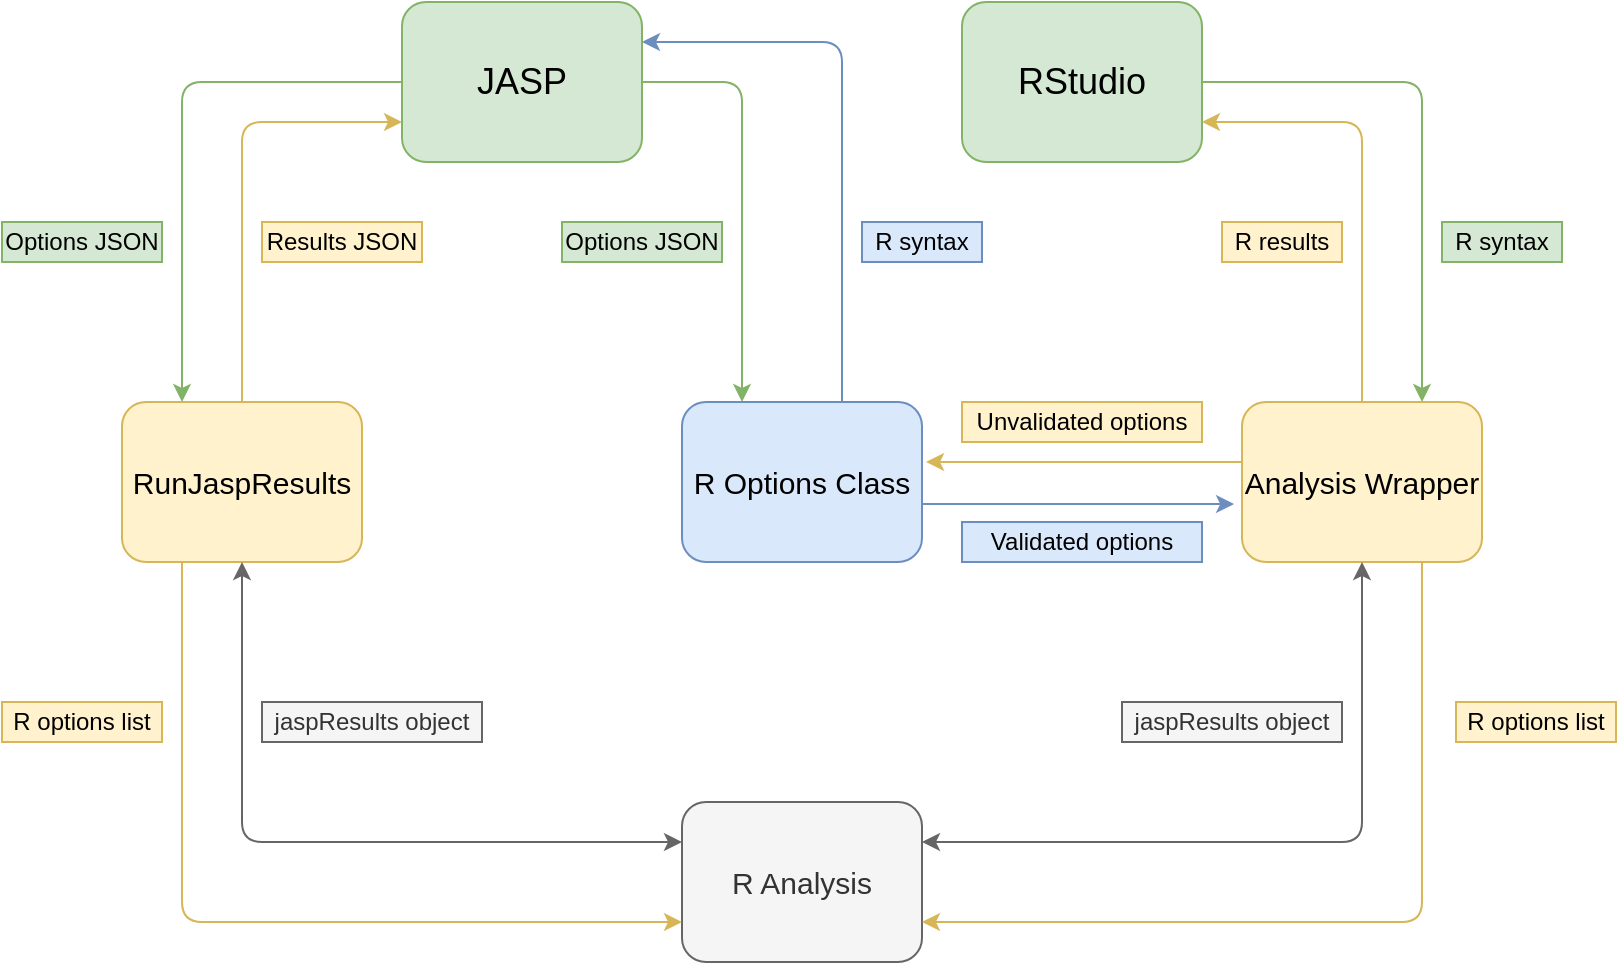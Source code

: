 <mxfile version="13.8.5" type="device"><diagram id="6Q-h3K_LGtiC8XrD3W-H" name="Page-2"><mxGraphModel dx="2062" dy="1123" grid="1" gridSize="10" guides="1" tooltips="1" connect="1" arrows="1" fold="1" page="1" pageScale="1" pageWidth="827" pageHeight="1169" math="0" shadow="0"><root><mxCell id="UhBuGWatnsZtoxBBEpNy-0"/><mxCell id="UhBuGWatnsZtoxBBEpNy-1" parent="UhBuGWatnsZtoxBBEpNy-0"/><mxCell id="FO_fIPwQd0gCDU-hzkTw-0" style="edgeStyle=orthogonalEdgeStyle;rounded=1;orthogonalLoop=1;jettySize=auto;html=1;entryX=0.25;entryY=0;entryDx=0;entryDy=0;fillColor=#d5e8d4;strokeColor=#82b366;" parent="UhBuGWatnsZtoxBBEpNy-1" source="FO_fIPwQd0gCDU-hzkTw-2" target="FO_fIPwQd0gCDU-hzkTw-15" edge="1"><mxGeometry relative="1" as="geometry"><Array as="points"><mxPoint x="190" y="240"/></Array></mxGeometry></mxCell><mxCell id="FO_fIPwQd0gCDU-hzkTw-1" style="edgeStyle=orthogonalEdgeStyle;rounded=1;orthogonalLoop=1;jettySize=auto;html=1;entryX=0.25;entryY=0;entryDx=0;entryDy=0;fillColor=#d5e8d4;strokeColor=#82b366;" parent="UhBuGWatnsZtoxBBEpNy-1" source="FO_fIPwQd0gCDU-hzkTw-2" target="FO_fIPwQd0gCDU-hzkTw-7" edge="1"><mxGeometry relative="1" as="geometry"/></mxCell><mxCell id="FO_fIPwQd0gCDU-hzkTw-2" value="&lt;font style=&quot;font-size: 18px&quot;&gt;JASP&lt;/font&gt;" style="rounded=1;whiteSpace=wrap;html=1;fontSize=12;glass=0;strokeWidth=1;shadow=0;fillColor=#d5e8d4;strokeColor=#82b366;" parent="UhBuGWatnsZtoxBBEpNy-1" vertex="1"><mxGeometry x="300" y="200" width="120" height="80" as="geometry"/></mxCell><mxCell id="FO_fIPwQd0gCDU-hzkTw-3" style="edgeStyle=orthogonalEdgeStyle;rounded=1;orthogonalLoop=1;jettySize=auto;html=1;exitX=1;exitY=0.5;exitDx=0;exitDy=0;entryX=0.75;entryY=0;entryDx=0;entryDy=0;fillColor=#d5e8d4;strokeColor=#82b366;" parent="UhBuGWatnsZtoxBBEpNy-1" source="FO_fIPwQd0gCDU-hzkTw-4" target="FO_fIPwQd0gCDU-hzkTw-12" edge="1"><mxGeometry relative="1" as="geometry"/></mxCell><mxCell id="FO_fIPwQd0gCDU-hzkTw-4" value="&lt;div style=&quot;font-size: 18px&quot;&gt;&lt;font style=&quot;font-size: 18px&quot;&gt;RStudio&lt;/font&gt;&lt;/div&gt;" style="rounded=1;whiteSpace=wrap;html=1;fontSize=12;glass=0;strokeWidth=1;shadow=0;rotation=0;fillColor=#d5e8d4;strokeColor=#82b366;" parent="UhBuGWatnsZtoxBBEpNy-1" vertex="1"><mxGeometry x="580" y="200" width="120" height="80" as="geometry"/></mxCell><mxCell id="FO_fIPwQd0gCDU-hzkTw-5" style="edgeStyle=orthogonalEdgeStyle;rounded=1;orthogonalLoop=1;jettySize=auto;html=1;entryX=1;entryY=0.25;entryDx=0;entryDy=0;fillColor=#dae8fc;strokeColor=#6c8ebf;" parent="UhBuGWatnsZtoxBBEpNy-1" source="FO_fIPwQd0gCDU-hzkTw-7" target="FO_fIPwQd0gCDU-hzkTw-2" edge="1"><mxGeometry relative="1" as="geometry"><mxPoint x="450" y="220" as="targetPoint"/><Array as="points"><mxPoint x="520" y="220"/></Array></mxGeometry></mxCell><mxCell id="FO_fIPwQd0gCDU-hzkTw-6" style="edgeStyle=orthogonalEdgeStyle;rounded=1;orthogonalLoop=1;jettySize=auto;html=1;fillColor=#dae8fc;strokeColor=#6c8ebf;entryX=-0.033;entryY=0.638;entryDx=0;entryDy=0;entryPerimeter=0;" parent="UhBuGWatnsZtoxBBEpNy-1" source="FO_fIPwQd0gCDU-hzkTw-7" target="FO_fIPwQd0gCDU-hzkTw-12" edge="1"><mxGeometry relative="1" as="geometry"><mxPoint x="700" y="451" as="targetPoint"/><Array as="points"><mxPoint x="600" y="451"/><mxPoint x="600" y="451"/></Array></mxGeometry></mxCell><mxCell id="FO_fIPwQd0gCDU-hzkTw-7" value="&lt;font style=&quot;font-size: 15px&quot;&gt;R Options Class&lt;/font&gt;" style="rounded=1;whiteSpace=wrap;html=1;fillColor=#dae8fc;strokeColor=#6c8ebf;" parent="UhBuGWatnsZtoxBBEpNy-1" vertex="1"><mxGeometry x="440" y="400" width="120" height="80" as="geometry"/></mxCell><mxCell id="FO_fIPwQd0gCDU-hzkTw-8" value="&lt;font style=&quot;font-size: 15px&quot;&gt;R Analysis&lt;/font&gt;" style="rounded=1;whiteSpace=wrap;html=1;fillColor=#f5f5f5;strokeColor=#666666;fontColor=#333333;" parent="UhBuGWatnsZtoxBBEpNy-1" vertex="1"><mxGeometry x="440" y="600" width="120" height="80" as="geometry"/></mxCell><mxCell id="FO_fIPwQd0gCDU-hzkTw-9" style="edgeStyle=orthogonalEdgeStyle;rounded=1;orthogonalLoop=1;jettySize=auto;html=1;entryX=1.017;entryY=0.375;entryDx=0;entryDy=0;entryPerimeter=0;fillColor=#fff2cc;strokeColor=#d6b656;" parent="UhBuGWatnsZtoxBBEpNy-1" source="FO_fIPwQd0gCDU-hzkTw-12" target="FO_fIPwQd0gCDU-hzkTw-7" edge="1"><mxGeometry relative="1" as="geometry"><Array as="points"><mxPoint x="680" y="430"/><mxPoint x="680" y="430"/></Array></mxGeometry></mxCell><mxCell id="FO_fIPwQd0gCDU-hzkTw-10" style="edgeStyle=orthogonalEdgeStyle;rounded=1;orthogonalLoop=1;jettySize=auto;html=1;fillColor=#fff2cc;strokeColor=#d6b656;entryX=1;entryY=0.75;entryDx=0;entryDy=0;" parent="UhBuGWatnsZtoxBBEpNy-1" source="FO_fIPwQd0gCDU-hzkTw-12" target="FO_fIPwQd0gCDU-hzkTw-4" edge="1"><mxGeometry relative="1" as="geometry"><mxPoint x="702" y="250" as="targetPoint"/><Array as="points"><mxPoint x="780" y="260"/></Array></mxGeometry></mxCell><mxCell id="FO_fIPwQd0gCDU-hzkTw-11" style="edgeStyle=orthogonalEdgeStyle;rounded=1;orthogonalLoop=1;jettySize=auto;html=1;fillColor=#fff2cc;strokeColor=#d6b656;" parent="UhBuGWatnsZtoxBBEpNy-1" source="FO_fIPwQd0gCDU-hzkTw-12" edge="1"><mxGeometry relative="1" as="geometry"><mxPoint x="560" y="660" as="targetPoint"/><Array as="points"><mxPoint x="810" y="660"/></Array></mxGeometry></mxCell><mxCell id="FO_fIPwQd0gCDU-hzkTw-12" value="&lt;font style=&quot;font-size: 15px&quot;&gt;Analysis Wrapper&lt;/font&gt;" style="rounded=1;whiteSpace=wrap;html=1;fillColor=#fff2cc;strokeColor=#d6b656;" parent="UhBuGWatnsZtoxBBEpNy-1" vertex="1"><mxGeometry x="720" y="400" width="120" height="80" as="geometry"/></mxCell><mxCell id="FO_fIPwQd0gCDU-hzkTw-13" style="edgeStyle=orthogonalEdgeStyle;rounded=1;orthogonalLoop=1;jettySize=auto;html=1;entryX=0;entryY=0.75;entryDx=0;entryDy=0;fillColor=#fff2cc;strokeColor=#d6b656;exitX=0.5;exitY=0;exitDx=0;exitDy=0;" parent="UhBuGWatnsZtoxBBEpNy-1" source="FO_fIPwQd0gCDU-hzkTw-15" target="FO_fIPwQd0gCDU-hzkTw-2" edge="1"><mxGeometry relative="1" as="geometry"><Array as="points"><mxPoint x="220" y="260"/></Array></mxGeometry></mxCell><mxCell id="FO_fIPwQd0gCDU-hzkTw-14" style="edgeStyle=orthogonalEdgeStyle;rounded=1;orthogonalLoop=1;jettySize=auto;html=1;fillColor=#fff2cc;strokeColor=#d6b656;" parent="UhBuGWatnsZtoxBBEpNy-1" source="FO_fIPwQd0gCDU-hzkTw-15" edge="1"><mxGeometry relative="1" as="geometry"><mxPoint x="440" y="660" as="targetPoint"/><Array as="points"><mxPoint x="190" y="660"/><mxPoint x="440" y="660"/></Array></mxGeometry></mxCell><mxCell id="FO_fIPwQd0gCDU-hzkTw-15" value="&lt;font style=&quot;font-size: 15px&quot;&gt;RunJaspResults&lt;/font&gt;" style="rounded=1;whiteSpace=wrap;html=1;fillColor=#fff2cc;strokeColor=#d6b656;" parent="UhBuGWatnsZtoxBBEpNy-1" vertex="1"><mxGeometry x="160" y="400" width="120" height="80" as="geometry"/></mxCell><mxCell id="FO_fIPwQd0gCDU-hzkTw-16" value="Options JSON" style="text;html=1;strokeColor=#82b366;fillColor=#d5e8d4;align=center;verticalAlign=middle;whiteSpace=wrap;rounded=0;" parent="UhBuGWatnsZtoxBBEpNy-1" vertex="1"><mxGeometry x="100" y="310" width="80" height="20" as="geometry"/></mxCell><mxCell id="FO_fIPwQd0gCDU-hzkTw-17" value="Results JSON" style="text;html=1;strokeColor=#d6b656;fillColor=#fff2cc;align=center;verticalAlign=middle;whiteSpace=wrap;rounded=0;" parent="UhBuGWatnsZtoxBBEpNy-1" vertex="1"><mxGeometry x="230" y="310" width="80" height="20" as="geometry"/></mxCell><mxCell id="FO_fIPwQd0gCDU-hzkTw-18" value="Options JSON" style="text;html=1;strokeColor=#82b366;fillColor=#d5e8d4;align=center;verticalAlign=middle;whiteSpace=wrap;rounded=0;" parent="UhBuGWatnsZtoxBBEpNy-1" vertex="1"><mxGeometry x="380" y="310" width="80" height="20" as="geometry"/></mxCell><mxCell id="FO_fIPwQd0gCDU-hzkTw-19" value="R syntax" style="text;html=1;strokeColor=#6c8ebf;fillColor=#dae8fc;align=center;verticalAlign=middle;whiteSpace=wrap;rounded=0;" parent="UhBuGWatnsZtoxBBEpNy-1" vertex="1"><mxGeometry x="530" y="310" width="60" height="20" as="geometry"/></mxCell><mxCell id="FO_fIPwQd0gCDU-hzkTw-20" value="Unvalidated options" style="text;html=1;strokeColor=#d6b656;fillColor=#fff2cc;align=center;verticalAlign=middle;whiteSpace=wrap;rounded=0;" parent="UhBuGWatnsZtoxBBEpNy-1" vertex="1"><mxGeometry x="580" y="400" width="120" height="20" as="geometry"/></mxCell><mxCell id="FO_fIPwQd0gCDU-hzkTw-21" value="Validated options" style="text;html=1;strokeColor=#6c8ebf;fillColor=#dae8fc;align=center;verticalAlign=middle;whiteSpace=wrap;rounded=0;" parent="UhBuGWatnsZtoxBBEpNy-1" vertex="1"><mxGeometry x="580" y="460" width="120" height="20" as="geometry"/></mxCell><mxCell id="FO_fIPwQd0gCDU-hzkTw-22" value="&lt;div&gt;R syntax&lt;/div&gt;" style="text;html=1;strokeColor=#82b366;fillColor=#d5e8d4;align=center;verticalAlign=middle;whiteSpace=wrap;rounded=0;" parent="UhBuGWatnsZtoxBBEpNy-1" vertex="1"><mxGeometry x="820" y="310" width="60" height="20" as="geometry"/></mxCell><mxCell id="FO_fIPwQd0gCDU-hzkTw-23" value="R results" style="text;html=1;strokeColor=#d6b656;fillColor=#fff2cc;align=center;verticalAlign=middle;whiteSpace=wrap;rounded=0;" parent="UhBuGWatnsZtoxBBEpNy-1" vertex="1"><mxGeometry x="710" y="310" width="60" height="20" as="geometry"/></mxCell><mxCell id="1Izi6i2qOQaBRZUO-NJR-0" value="" style="endArrow=classic;startArrow=classic;html=1;entryX=0.5;entryY=1;entryDx=0;entryDy=0;exitX=1;exitY=0.25;exitDx=0;exitDy=0;fillColor=#f5f5f5;strokeColor=#666666;" edge="1" parent="UhBuGWatnsZtoxBBEpNy-1" source="FO_fIPwQd0gCDU-hzkTw-8" target="FO_fIPwQd0gCDU-hzkTw-12"><mxGeometry width="50" height="50" relative="1" as="geometry"><mxPoint x="560" y="635" as="sourcePoint"/><mxPoint x="610" y="585" as="targetPoint"/><Array as="points"><mxPoint x="780" y="620"/></Array></mxGeometry></mxCell><mxCell id="1Izi6i2qOQaBRZUO-NJR-2" value="" style="endArrow=classic;startArrow=classic;html=1;exitX=0;exitY=0.25;exitDx=0;exitDy=0;fillColor=#f5f5f5;strokeColor=#666666;" edge="1" parent="UhBuGWatnsZtoxBBEpNy-1" source="FO_fIPwQd0gCDU-hzkTw-8"><mxGeometry width="50" height="50" relative="1" as="geometry"><mxPoint x="170" y="530" as="sourcePoint"/><mxPoint x="220" y="480" as="targetPoint"/><Array as="points"><mxPoint x="220" y="620"/></Array></mxGeometry></mxCell><mxCell id="1Izi6i2qOQaBRZUO-NJR-3" value="R options list" style="text;html=1;strokeColor=#d6b656;fillColor=#fff2cc;align=center;verticalAlign=middle;whiteSpace=wrap;rounded=0;" vertex="1" parent="UhBuGWatnsZtoxBBEpNy-1"><mxGeometry x="100" y="550" width="80" height="20" as="geometry"/></mxCell><mxCell id="1Izi6i2qOQaBRZUO-NJR-4" value="R options list" style="text;html=1;strokeColor=#d6b656;fillColor=#fff2cc;align=center;verticalAlign=middle;whiteSpace=wrap;rounded=0;" vertex="1" parent="UhBuGWatnsZtoxBBEpNy-1"><mxGeometry x="827" y="550" width="80" height="20" as="geometry"/></mxCell><mxCell id="1Izi6i2qOQaBRZUO-NJR-5" value="jaspResults object" style="text;html=1;strokeColor=#666666;fillColor=#f5f5f5;align=center;verticalAlign=middle;whiteSpace=wrap;rounded=0;fontColor=#333333;" vertex="1" parent="UhBuGWatnsZtoxBBEpNy-1"><mxGeometry x="230" y="550" width="110" height="20" as="geometry"/></mxCell><mxCell id="1Izi6i2qOQaBRZUO-NJR-6" value="jaspResults object" style="text;html=1;strokeColor=#666666;fillColor=#f5f5f5;align=center;verticalAlign=middle;whiteSpace=wrap;rounded=0;fontColor=#333333;" vertex="1" parent="UhBuGWatnsZtoxBBEpNy-1"><mxGeometry x="660" y="550" width="110" height="20" as="geometry"/></mxCell></root></mxGraphModel></diagram></mxfile>